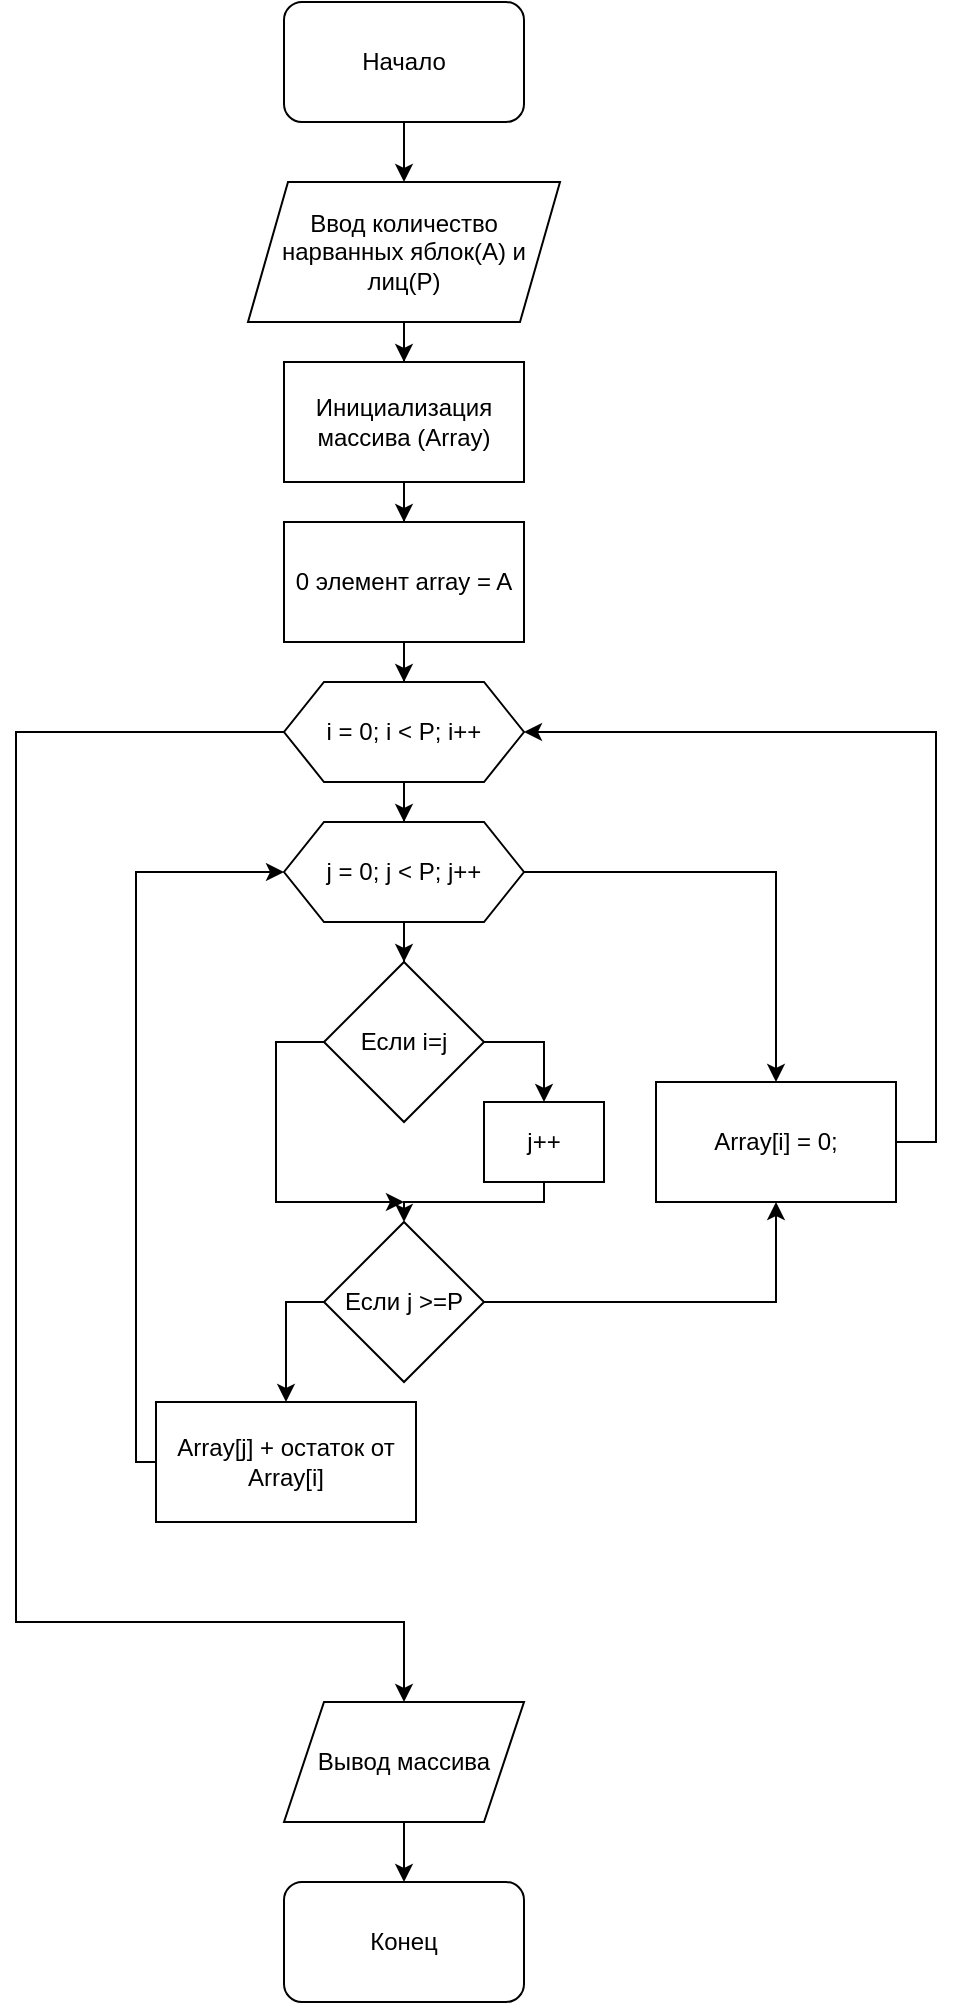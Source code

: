 <mxfile version="18.1.3" type="github">
  <diagram id="3eOcRODr5a2ZxDXzKaaj" name="Page-1">
    <mxGraphModel dx="1243" dy="669" grid="1" gridSize="10" guides="1" tooltips="1" connect="1" arrows="1" fold="1" page="1" pageScale="1" pageWidth="827" pageHeight="1169" math="0" shadow="0">
      <root>
        <mxCell id="0" />
        <mxCell id="1" parent="0" />
        <mxCell id="H4TOVe8OUCmi3uDP2C-D-3" style="edgeStyle=orthogonalEdgeStyle;rounded=0;orthogonalLoop=1;jettySize=auto;html=1;" edge="1" parent="1" source="H4TOVe8OUCmi3uDP2C-D-1" target="H4TOVe8OUCmi3uDP2C-D-2">
          <mxGeometry relative="1" as="geometry" />
        </mxCell>
        <mxCell id="H4TOVe8OUCmi3uDP2C-D-1" value="Начало" style="rounded=1;whiteSpace=wrap;html=1;" vertex="1" parent="1">
          <mxGeometry x="354" y="60" width="120" height="60" as="geometry" />
        </mxCell>
        <mxCell id="H4TOVe8OUCmi3uDP2C-D-5" style="edgeStyle=orthogonalEdgeStyle;rounded=0;orthogonalLoop=1;jettySize=auto;html=1;" edge="1" parent="1" source="H4TOVe8OUCmi3uDP2C-D-2" target="H4TOVe8OUCmi3uDP2C-D-4">
          <mxGeometry relative="1" as="geometry" />
        </mxCell>
        <mxCell id="H4TOVe8OUCmi3uDP2C-D-2" value="Ввод количество нарванных яблок(A) и лиц(P)" style="shape=parallelogram;perimeter=parallelogramPerimeter;whiteSpace=wrap;html=1;fixedSize=1;" vertex="1" parent="1">
          <mxGeometry x="336" y="150" width="156" height="70" as="geometry" />
        </mxCell>
        <mxCell id="H4TOVe8OUCmi3uDP2C-D-8" style="edgeStyle=orthogonalEdgeStyle;rounded=0;orthogonalLoop=1;jettySize=auto;html=1;" edge="1" parent="1" source="H4TOVe8OUCmi3uDP2C-D-4" target="H4TOVe8OUCmi3uDP2C-D-7">
          <mxGeometry relative="1" as="geometry" />
        </mxCell>
        <mxCell id="H4TOVe8OUCmi3uDP2C-D-4" value="Инициализация массива (Array)" style="rounded=0;whiteSpace=wrap;html=1;" vertex="1" parent="1">
          <mxGeometry x="354" y="240" width="120" height="60" as="geometry" />
        </mxCell>
        <mxCell id="H4TOVe8OUCmi3uDP2C-D-11" style="edgeStyle=orthogonalEdgeStyle;rounded=0;orthogonalLoop=1;jettySize=auto;html=1;entryX=0.5;entryY=0;entryDx=0;entryDy=0;" edge="1" parent="1" source="H4TOVe8OUCmi3uDP2C-D-6" target="H4TOVe8OUCmi3uDP2C-D-10">
          <mxGeometry relative="1" as="geometry" />
        </mxCell>
        <mxCell id="H4TOVe8OUCmi3uDP2C-D-27" style="edgeStyle=orthogonalEdgeStyle;rounded=0;orthogonalLoop=1;jettySize=auto;html=1;entryX=0.5;entryY=0;entryDx=0;entryDy=0;" edge="1" parent="1" source="H4TOVe8OUCmi3uDP2C-D-6" target="H4TOVe8OUCmi3uDP2C-D-26">
          <mxGeometry relative="1" as="geometry">
            <Array as="points">
              <mxPoint x="220" y="425" />
              <mxPoint x="220" y="870" />
              <mxPoint x="414" y="870" />
            </Array>
          </mxGeometry>
        </mxCell>
        <mxCell id="H4TOVe8OUCmi3uDP2C-D-6" value="i = 0; i &amp;lt; P; i++" style="shape=hexagon;perimeter=hexagonPerimeter2;whiteSpace=wrap;html=1;fixedSize=1;" vertex="1" parent="1">
          <mxGeometry x="354" y="400" width="120" height="50" as="geometry" />
        </mxCell>
        <mxCell id="H4TOVe8OUCmi3uDP2C-D-9" style="edgeStyle=orthogonalEdgeStyle;rounded=0;orthogonalLoop=1;jettySize=auto;html=1;entryX=0.5;entryY=0;entryDx=0;entryDy=0;" edge="1" parent="1" source="H4TOVe8OUCmi3uDP2C-D-7" target="H4TOVe8OUCmi3uDP2C-D-6">
          <mxGeometry relative="1" as="geometry" />
        </mxCell>
        <mxCell id="H4TOVe8OUCmi3uDP2C-D-7" value="0 элемент array = A" style="rounded=0;whiteSpace=wrap;html=1;" vertex="1" parent="1">
          <mxGeometry x="354" y="320" width="120" height="60" as="geometry" />
        </mxCell>
        <mxCell id="H4TOVe8OUCmi3uDP2C-D-21" style="edgeStyle=orthogonalEdgeStyle;rounded=0;orthogonalLoop=1;jettySize=auto;html=1;" edge="1" parent="1" source="H4TOVe8OUCmi3uDP2C-D-10" target="H4TOVe8OUCmi3uDP2C-D-12">
          <mxGeometry relative="1" as="geometry" />
        </mxCell>
        <mxCell id="H4TOVe8OUCmi3uDP2C-D-24" style="edgeStyle=orthogonalEdgeStyle;rounded=0;orthogonalLoop=1;jettySize=auto;html=1;entryX=0.5;entryY=0;entryDx=0;entryDy=0;" edge="1" parent="1" source="H4TOVe8OUCmi3uDP2C-D-10" target="H4TOVe8OUCmi3uDP2C-D-23">
          <mxGeometry relative="1" as="geometry" />
        </mxCell>
        <mxCell id="H4TOVe8OUCmi3uDP2C-D-10" value="j = 0; j &amp;lt; P; j++" style="shape=hexagon;perimeter=hexagonPerimeter2;whiteSpace=wrap;html=1;fixedSize=1;" vertex="1" parent="1">
          <mxGeometry x="354" y="470" width="120" height="50" as="geometry" />
        </mxCell>
        <mxCell id="H4TOVe8OUCmi3uDP2C-D-14" style="edgeStyle=orthogonalEdgeStyle;rounded=0;orthogonalLoop=1;jettySize=auto;html=1;entryX=0.5;entryY=0;entryDx=0;entryDy=0;" edge="1" parent="1" source="H4TOVe8OUCmi3uDP2C-D-12" target="H4TOVe8OUCmi3uDP2C-D-13">
          <mxGeometry relative="1" as="geometry">
            <Array as="points">
              <mxPoint x="484" y="580" />
            </Array>
          </mxGeometry>
        </mxCell>
        <mxCell id="H4TOVe8OUCmi3uDP2C-D-17" style="edgeStyle=orthogonalEdgeStyle;rounded=0;orthogonalLoop=1;jettySize=auto;html=1;" edge="1" parent="1" source="H4TOVe8OUCmi3uDP2C-D-12">
          <mxGeometry relative="1" as="geometry">
            <mxPoint x="414" y="660" as="targetPoint" />
            <Array as="points">
              <mxPoint x="350" y="580" />
              <mxPoint x="350" y="660" />
            </Array>
          </mxGeometry>
        </mxCell>
        <mxCell id="H4TOVe8OUCmi3uDP2C-D-12" value="Если i=j" style="rhombus;whiteSpace=wrap;html=1;" vertex="1" parent="1">
          <mxGeometry x="374" y="540" width="80" height="80" as="geometry" />
        </mxCell>
        <mxCell id="H4TOVe8OUCmi3uDP2C-D-16" style="edgeStyle=orthogonalEdgeStyle;rounded=0;orthogonalLoop=1;jettySize=auto;html=1;entryX=0.5;entryY=0;entryDx=0;entryDy=0;" edge="1" parent="1" source="H4TOVe8OUCmi3uDP2C-D-13" target="H4TOVe8OUCmi3uDP2C-D-15">
          <mxGeometry relative="1" as="geometry">
            <Array as="points">
              <mxPoint x="484" y="660" />
              <mxPoint x="414" y="660" />
            </Array>
          </mxGeometry>
        </mxCell>
        <mxCell id="H4TOVe8OUCmi3uDP2C-D-13" value="j++" style="rounded=0;whiteSpace=wrap;html=1;" vertex="1" parent="1">
          <mxGeometry x="454" y="610" width="60" height="40" as="geometry" />
        </mxCell>
        <mxCell id="H4TOVe8OUCmi3uDP2C-D-20" style="edgeStyle=orthogonalEdgeStyle;rounded=0;orthogonalLoop=1;jettySize=auto;html=1;entryX=0.5;entryY=0;entryDx=0;entryDy=0;" edge="1" parent="1" source="H4TOVe8OUCmi3uDP2C-D-15" target="H4TOVe8OUCmi3uDP2C-D-19">
          <mxGeometry relative="1" as="geometry">
            <Array as="points">
              <mxPoint x="355" y="710" />
            </Array>
          </mxGeometry>
        </mxCell>
        <mxCell id="H4TOVe8OUCmi3uDP2C-D-29" style="edgeStyle=orthogonalEdgeStyle;rounded=0;orthogonalLoop=1;jettySize=auto;html=1;entryX=0.5;entryY=1;entryDx=0;entryDy=0;" edge="1" parent="1" source="H4TOVe8OUCmi3uDP2C-D-15" target="H4TOVe8OUCmi3uDP2C-D-23">
          <mxGeometry relative="1" as="geometry" />
        </mxCell>
        <mxCell id="H4TOVe8OUCmi3uDP2C-D-15" value="Если j &amp;gt;=P" style="rhombus;whiteSpace=wrap;html=1;" vertex="1" parent="1">
          <mxGeometry x="374" y="670" width="80" height="80" as="geometry" />
        </mxCell>
        <mxCell id="H4TOVe8OUCmi3uDP2C-D-18" value="Конец" style="rounded=1;whiteSpace=wrap;html=1;" vertex="1" parent="1">
          <mxGeometry x="354" y="1000" width="120" height="60" as="geometry" />
        </mxCell>
        <mxCell id="H4TOVe8OUCmi3uDP2C-D-22" style="edgeStyle=orthogonalEdgeStyle;rounded=0;orthogonalLoop=1;jettySize=auto;html=1;entryX=0;entryY=0.5;entryDx=0;entryDy=0;" edge="1" parent="1" source="H4TOVe8OUCmi3uDP2C-D-19" target="H4TOVe8OUCmi3uDP2C-D-10">
          <mxGeometry relative="1" as="geometry">
            <Array as="points">
              <mxPoint x="280" y="790" />
              <mxPoint x="280" y="495" />
            </Array>
          </mxGeometry>
        </mxCell>
        <mxCell id="H4TOVe8OUCmi3uDP2C-D-19" value="Array[j] + остаток от Array[i]" style="rounded=0;whiteSpace=wrap;html=1;" vertex="1" parent="1">
          <mxGeometry x="290" y="760" width="130" height="60" as="geometry" />
        </mxCell>
        <mxCell id="H4TOVe8OUCmi3uDP2C-D-25" style="edgeStyle=orthogonalEdgeStyle;rounded=0;orthogonalLoop=1;jettySize=auto;html=1;entryX=1;entryY=0.5;entryDx=0;entryDy=0;" edge="1" parent="1" source="H4TOVe8OUCmi3uDP2C-D-23" target="H4TOVe8OUCmi3uDP2C-D-6">
          <mxGeometry relative="1" as="geometry">
            <Array as="points">
              <mxPoint x="680" y="630" />
              <mxPoint x="680" y="425" />
            </Array>
          </mxGeometry>
        </mxCell>
        <mxCell id="H4TOVe8OUCmi3uDP2C-D-23" value="Array[i] = 0;" style="rounded=0;whiteSpace=wrap;html=1;" vertex="1" parent="1">
          <mxGeometry x="540" y="600" width="120" height="60" as="geometry" />
        </mxCell>
        <mxCell id="H4TOVe8OUCmi3uDP2C-D-30" style="edgeStyle=orthogonalEdgeStyle;rounded=0;orthogonalLoop=1;jettySize=auto;html=1;" edge="1" parent="1" source="H4TOVe8OUCmi3uDP2C-D-26" target="H4TOVe8OUCmi3uDP2C-D-18">
          <mxGeometry relative="1" as="geometry" />
        </mxCell>
        <mxCell id="H4TOVe8OUCmi3uDP2C-D-26" value="Вывод массива" style="shape=parallelogram;perimeter=parallelogramPerimeter;whiteSpace=wrap;html=1;fixedSize=1;" vertex="1" parent="1">
          <mxGeometry x="354" y="910" width="120" height="60" as="geometry" />
        </mxCell>
      </root>
    </mxGraphModel>
  </diagram>
</mxfile>
